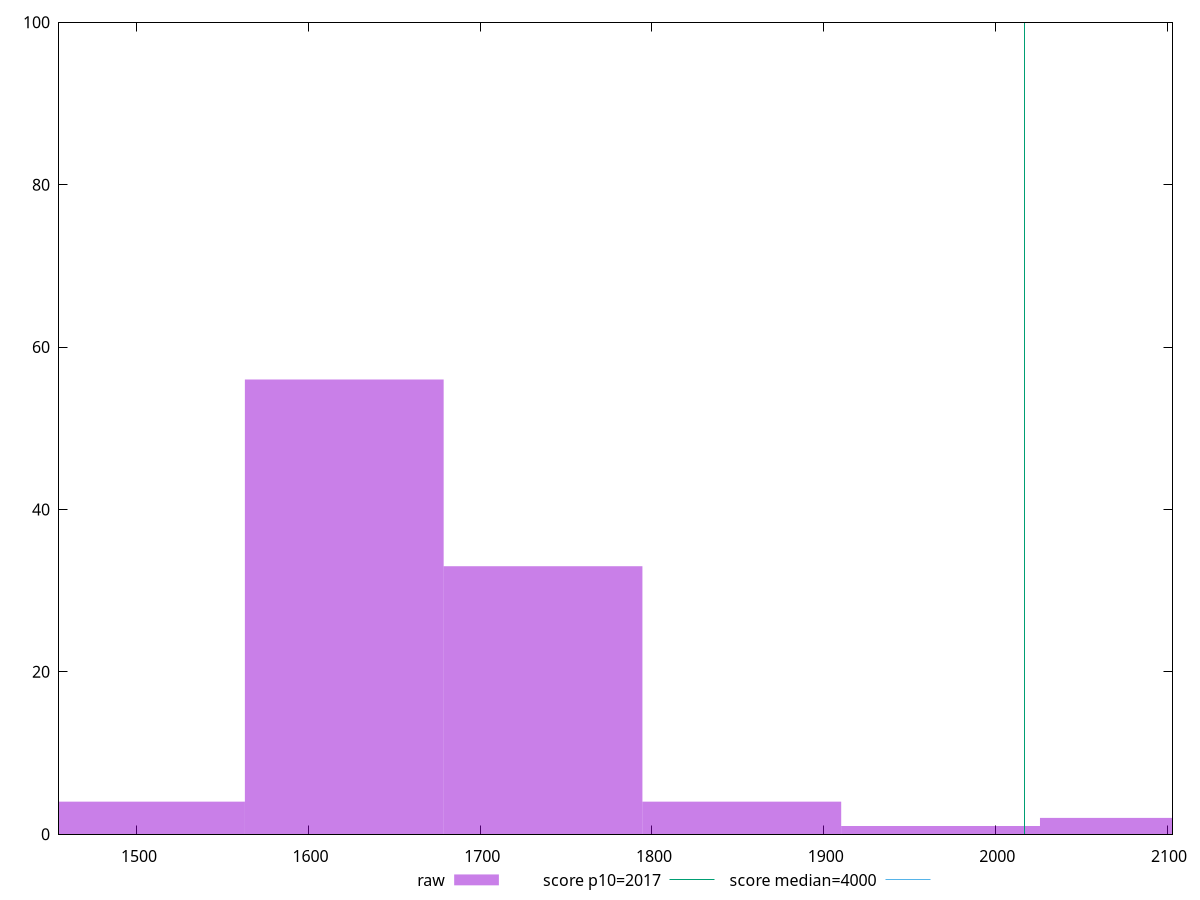 reset

$raw <<EOF
1736.5567287743447 33
1620.7862801893884 56
1852.327177359301 4
1505.0158316044322 4
2083.8680745292136 2
1968.0976259442573 1
EOF

set key outside below
set boxwidth 115.77044858495631
set xrange [1454.6440000000011:2103.168000000001]
set yrange [0:100]
set trange [0:100]
set style fill transparent solid 0.5 noborder

set parametric
set terminal svg size 640, 490 enhanced background rgb 'white'
set output "report_00009_2021-02-08T22-37-41.559Z/mainthread-work-breakdown/samples/pages+cached+noadtech/raw/histogram.svg"

plot $raw title "raw" with boxes, \
     2017,t title "score p10=2017", \
     4000,t title "score median=4000"

reset
